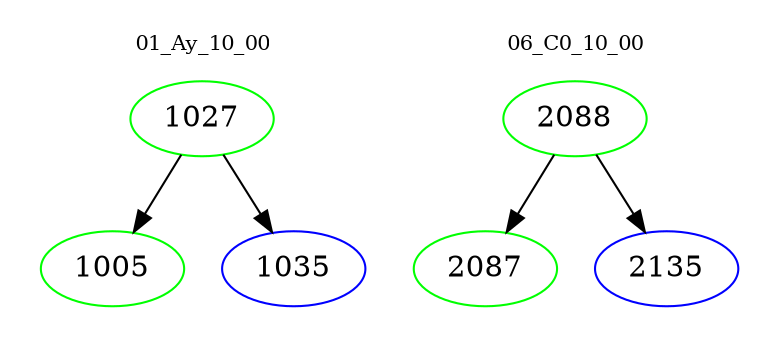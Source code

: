 digraph{
subgraph cluster_0 {
color = white
label = "01_Ay_10_00";
fontsize=10;
T0_1027 [label="1027", color="green"]
T0_1027 -> T0_1005 [color="black"]
T0_1005 [label="1005", color="green"]
T0_1027 -> T0_1035 [color="black"]
T0_1035 [label="1035", color="blue"]
}
subgraph cluster_1 {
color = white
label = "06_C0_10_00";
fontsize=10;
T1_2088 [label="2088", color="green"]
T1_2088 -> T1_2087 [color="black"]
T1_2087 [label="2087", color="green"]
T1_2088 -> T1_2135 [color="black"]
T1_2135 [label="2135", color="blue"]
}
}
